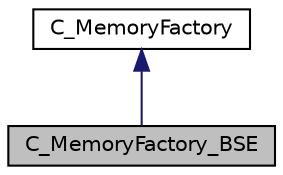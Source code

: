 digraph "C_MemoryFactory_BSE"
{
  edge [fontname="Helvetica",fontsize="10",labelfontname="Helvetica",labelfontsize="10"];
  node [fontname="Helvetica",fontsize="10",shape=record];
  Node1 [label="C_MemoryFactory_BSE",height=0.2,width=0.4,color="black", fillcolor="grey75", style="filled" fontcolor="black"];
  Node2 -> Node1 [dir="back",color="midnightblue",fontsize="10",style="solid",fontname="Helvetica"];
  Node2 [label="C_MemoryFactory",height=0.2,width=0.4,color="black", fillcolor="white", style="filled",URL="$class_c___memory_factory.html"];
}
